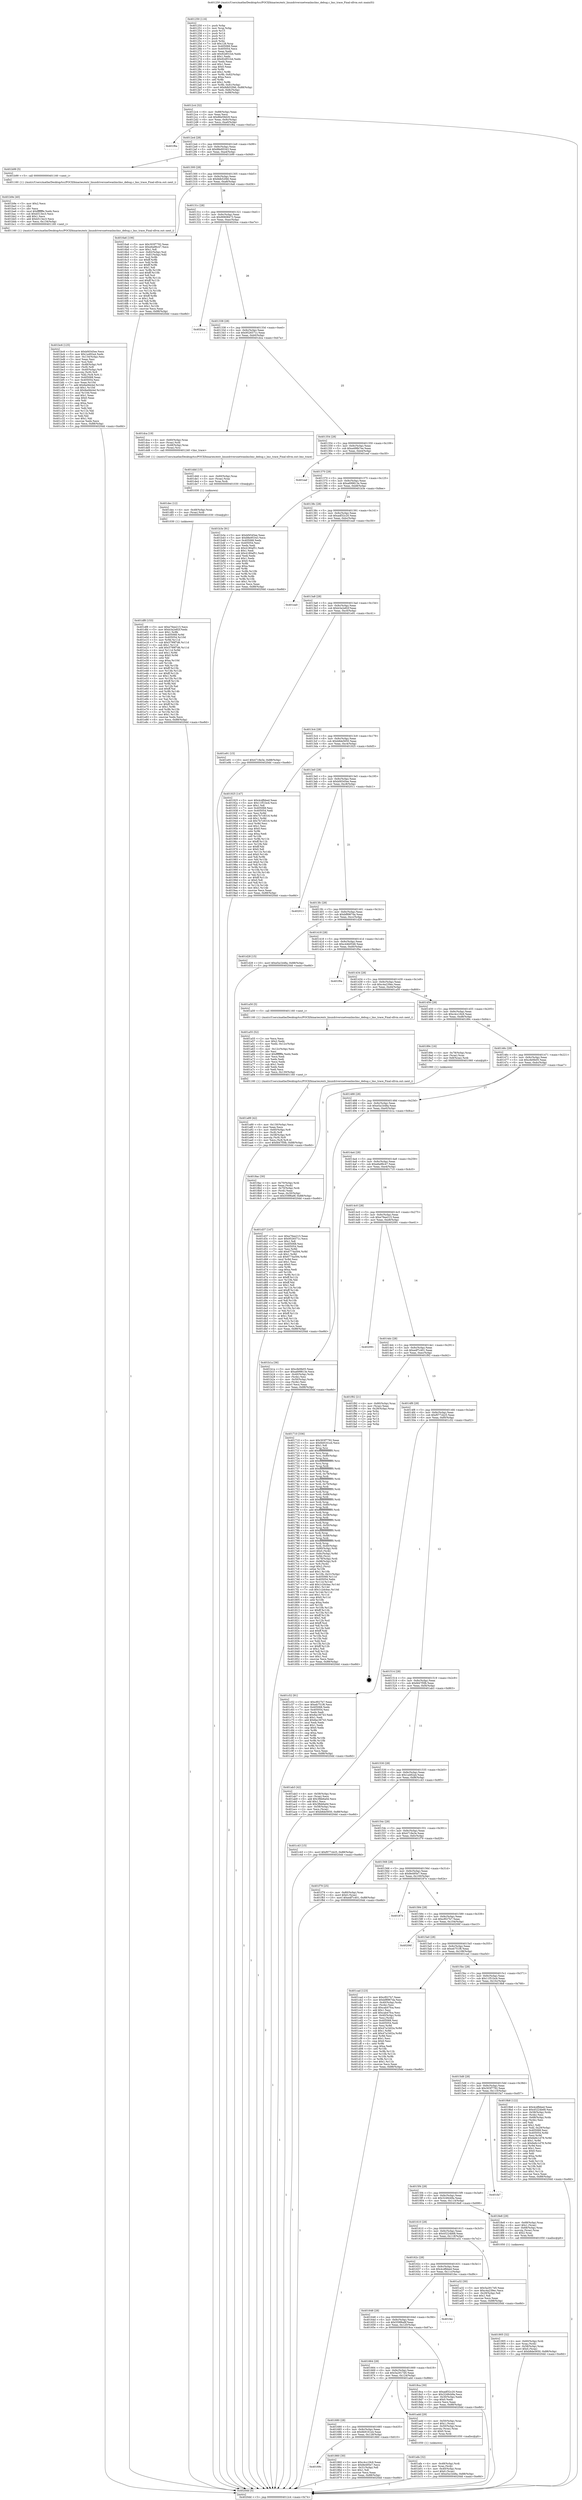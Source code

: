 digraph "0x401250" {
  label = "0x401250 (/mnt/c/Users/mathe/Desktop/tcc/POCII/binaries/extr_linuxdriversnetwanlmclmc_debug.c_lmc_trace_Final-ollvm.out::main(0))"
  labelloc = "t"
  node[shape=record]

  Entry [label="",width=0.3,height=0.3,shape=circle,fillcolor=black,style=filled]
  "0x4012c4" [label="{
     0x4012c4 [32]\l
     | [instrs]\l
     &nbsp;&nbsp;0x4012c4 \<+6\>: mov -0x88(%rbp),%eax\l
     &nbsp;&nbsp;0x4012ca \<+2\>: mov %eax,%ecx\l
     &nbsp;&nbsp;0x4012cc \<+6\>: sub $0x86e59d29,%ecx\l
     &nbsp;&nbsp;0x4012d2 \<+6\>: mov %eax,-0x9c(%rbp)\l
     &nbsp;&nbsp;0x4012d8 \<+6\>: mov %ecx,-0xa0(%rbp)\l
     &nbsp;&nbsp;0x4012de \<+6\>: je 0000000000401f6a \<main+0xd1a\>\l
  }"]
  "0x401f6a" [label="{
     0x401f6a\l
  }", style=dashed]
  "0x4012e4" [label="{
     0x4012e4 [28]\l
     | [instrs]\l
     &nbsp;&nbsp;0x4012e4 \<+5\>: jmp 00000000004012e9 \<main+0x99\>\l
     &nbsp;&nbsp;0x4012e9 \<+6\>: mov -0x9c(%rbp),%eax\l
     &nbsp;&nbsp;0x4012ef \<+5\>: sub $0x88e95343,%eax\l
     &nbsp;&nbsp;0x4012f4 \<+6\>: mov %eax,-0xa4(%rbp)\l
     &nbsp;&nbsp;0x4012fa \<+6\>: je 0000000000401b99 \<main+0x949\>\l
  }"]
  Exit [label="",width=0.3,height=0.3,shape=circle,fillcolor=black,style=filled,peripheries=2]
  "0x401b99" [label="{
     0x401b99 [5]\l
     | [instrs]\l
     &nbsp;&nbsp;0x401b99 \<+5\>: call 0000000000401160 \<next_i\>\l
     | [calls]\l
     &nbsp;&nbsp;0x401160 \{1\} (/mnt/c/Users/mathe/Desktop/tcc/POCII/binaries/extr_linuxdriversnetwanlmclmc_debug.c_lmc_trace_Final-ollvm.out::next_i)\l
  }"]
  "0x401300" [label="{
     0x401300 [28]\l
     | [instrs]\l
     &nbsp;&nbsp;0x401300 \<+5\>: jmp 0000000000401305 \<main+0xb5\>\l
     &nbsp;&nbsp;0x401305 \<+6\>: mov -0x9c(%rbp),%eax\l
     &nbsp;&nbsp;0x40130b \<+5\>: sub $0x8db52f46,%eax\l
     &nbsp;&nbsp;0x401310 \<+6\>: mov %eax,-0xa8(%rbp)\l
     &nbsp;&nbsp;0x401316 \<+6\>: je 00000000004016a6 \<main+0x456\>\l
  }"]
  "0x401df8" [label="{
     0x401df8 [153]\l
     | [instrs]\l
     &nbsp;&nbsp;0x401df8 \<+5\>: mov $0xe76ee215,%ecx\l
     &nbsp;&nbsp;0x401dfd \<+5\>: mov $0xb3a2e82f,%edx\l
     &nbsp;&nbsp;0x401e02 \<+3\>: mov $0x1,%r8b\l
     &nbsp;&nbsp;0x401e05 \<+8\>: mov 0x405068,%r9d\l
     &nbsp;&nbsp;0x401e0d \<+8\>: mov 0x405054,%r10d\l
     &nbsp;&nbsp;0x401e15 \<+3\>: mov %r9d,%r11d\l
     &nbsp;&nbsp;0x401e18 \<+7\>: sub $0x5799f7d6,%r11d\l
     &nbsp;&nbsp;0x401e1f \<+4\>: sub $0x1,%r11d\l
     &nbsp;&nbsp;0x401e23 \<+7\>: add $0x5799f7d6,%r11d\l
     &nbsp;&nbsp;0x401e2a \<+4\>: imul %r11d,%r9d\l
     &nbsp;&nbsp;0x401e2e \<+4\>: and $0x1,%r9d\l
     &nbsp;&nbsp;0x401e32 \<+4\>: cmp $0x0,%r9d\l
     &nbsp;&nbsp;0x401e36 \<+3\>: sete %bl\l
     &nbsp;&nbsp;0x401e39 \<+4\>: cmp $0xa,%r10d\l
     &nbsp;&nbsp;0x401e3d \<+4\>: setl %r14b\l
     &nbsp;&nbsp;0x401e41 \<+3\>: mov %bl,%r15b\l
     &nbsp;&nbsp;0x401e44 \<+4\>: xor $0xff,%r15b\l
     &nbsp;&nbsp;0x401e48 \<+3\>: mov %r14b,%r12b\l
     &nbsp;&nbsp;0x401e4b \<+4\>: xor $0xff,%r12b\l
     &nbsp;&nbsp;0x401e4f \<+4\>: xor $0x1,%r8b\l
     &nbsp;&nbsp;0x401e53 \<+3\>: mov %r15b,%r13b\l
     &nbsp;&nbsp;0x401e56 \<+4\>: and $0xff,%r13b\l
     &nbsp;&nbsp;0x401e5a \<+3\>: and %r8b,%bl\l
     &nbsp;&nbsp;0x401e5d \<+3\>: mov %r12b,%al\l
     &nbsp;&nbsp;0x401e60 \<+2\>: and $0xff,%al\l
     &nbsp;&nbsp;0x401e62 \<+3\>: and %r8b,%r14b\l
     &nbsp;&nbsp;0x401e65 \<+3\>: or %bl,%r13b\l
     &nbsp;&nbsp;0x401e68 \<+3\>: or %r14b,%al\l
     &nbsp;&nbsp;0x401e6b \<+3\>: xor %al,%r13b\l
     &nbsp;&nbsp;0x401e6e \<+3\>: or %r12b,%r15b\l
     &nbsp;&nbsp;0x401e71 \<+4\>: xor $0xff,%r15b\l
     &nbsp;&nbsp;0x401e75 \<+4\>: or $0x1,%r8b\l
     &nbsp;&nbsp;0x401e79 \<+3\>: and %r8b,%r15b\l
     &nbsp;&nbsp;0x401e7c \<+3\>: or %r15b,%r13b\l
     &nbsp;&nbsp;0x401e7f \<+4\>: test $0x1,%r13b\l
     &nbsp;&nbsp;0x401e83 \<+3\>: cmovne %edx,%ecx\l
     &nbsp;&nbsp;0x401e86 \<+6\>: mov %ecx,-0x88(%rbp)\l
     &nbsp;&nbsp;0x401e8c \<+5\>: jmp 00000000004020dd \<main+0xe8d\>\l
  }"]
  "0x4016a6" [label="{
     0x4016a6 [106]\l
     | [instrs]\l
     &nbsp;&nbsp;0x4016a6 \<+5\>: mov $0x303f7792,%eax\l
     &nbsp;&nbsp;0x4016ab \<+5\>: mov $0xe6a96c47,%ecx\l
     &nbsp;&nbsp;0x4016b0 \<+2\>: mov $0x1,%dl\l
     &nbsp;&nbsp;0x4016b2 \<+7\>: mov -0x82(%rbp),%sil\l
     &nbsp;&nbsp;0x4016b9 \<+7\>: mov -0x81(%rbp),%dil\l
     &nbsp;&nbsp;0x4016c0 \<+3\>: mov %sil,%r8b\l
     &nbsp;&nbsp;0x4016c3 \<+4\>: xor $0xff,%r8b\l
     &nbsp;&nbsp;0x4016c7 \<+3\>: mov %dil,%r9b\l
     &nbsp;&nbsp;0x4016ca \<+4\>: xor $0xff,%r9b\l
     &nbsp;&nbsp;0x4016ce \<+3\>: xor $0x1,%dl\l
     &nbsp;&nbsp;0x4016d1 \<+3\>: mov %r8b,%r10b\l
     &nbsp;&nbsp;0x4016d4 \<+4\>: and $0xff,%r10b\l
     &nbsp;&nbsp;0x4016d8 \<+3\>: and %dl,%sil\l
     &nbsp;&nbsp;0x4016db \<+3\>: mov %r9b,%r11b\l
     &nbsp;&nbsp;0x4016de \<+4\>: and $0xff,%r11b\l
     &nbsp;&nbsp;0x4016e2 \<+3\>: and %dl,%dil\l
     &nbsp;&nbsp;0x4016e5 \<+3\>: or %sil,%r10b\l
     &nbsp;&nbsp;0x4016e8 \<+3\>: or %dil,%r11b\l
     &nbsp;&nbsp;0x4016eb \<+3\>: xor %r11b,%r10b\l
     &nbsp;&nbsp;0x4016ee \<+3\>: or %r9b,%r8b\l
     &nbsp;&nbsp;0x4016f1 \<+4\>: xor $0xff,%r8b\l
     &nbsp;&nbsp;0x4016f5 \<+3\>: or $0x1,%dl\l
     &nbsp;&nbsp;0x4016f8 \<+3\>: and %dl,%r8b\l
     &nbsp;&nbsp;0x4016fb \<+3\>: or %r8b,%r10b\l
     &nbsp;&nbsp;0x4016fe \<+4\>: test $0x1,%r10b\l
     &nbsp;&nbsp;0x401702 \<+3\>: cmovne %ecx,%eax\l
     &nbsp;&nbsp;0x401705 \<+6\>: mov %eax,-0x88(%rbp)\l
     &nbsp;&nbsp;0x40170b \<+5\>: jmp 00000000004020dd \<main+0xe8d\>\l
  }"]
  "0x40131c" [label="{
     0x40131c [28]\l
     | [instrs]\l
     &nbsp;&nbsp;0x40131c \<+5\>: jmp 0000000000401321 \<main+0xd1\>\l
     &nbsp;&nbsp;0x401321 \<+6\>: mov -0x9c(%rbp),%eax\l
     &nbsp;&nbsp;0x401327 \<+5\>: sub $0x90608473,%eax\l
     &nbsp;&nbsp;0x40132c \<+6\>: mov %eax,-0xac(%rbp)\l
     &nbsp;&nbsp;0x401332 \<+6\>: je 00000000004020ce \<main+0xe7e\>\l
  }"]
  "0x4020dd" [label="{
     0x4020dd [5]\l
     | [instrs]\l
     &nbsp;&nbsp;0x4020dd \<+5\>: jmp 00000000004012c4 \<main+0x74\>\l
  }"]
  "0x401250" [label="{
     0x401250 [116]\l
     | [instrs]\l
     &nbsp;&nbsp;0x401250 \<+1\>: push %rbp\l
     &nbsp;&nbsp;0x401251 \<+3\>: mov %rsp,%rbp\l
     &nbsp;&nbsp;0x401254 \<+2\>: push %r15\l
     &nbsp;&nbsp;0x401256 \<+2\>: push %r14\l
     &nbsp;&nbsp;0x401258 \<+2\>: push %r13\l
     &nbsp;&nbsp;0x40125a \<+2\>: push %r12\l
     &nbsp;&nbsp;0x40125c \<+1\>: push %rbx\l
     &nbsp;&nbsp;0x40125d \<+7\>: sub $0x128,%rsp\l
     &nbsp;&nbsp;0x401264 \<+7\>: mov 0x405068,%eax\l
     &nbsp;&nbsp;0x40126b \<+7\>: mov 0x405054,%ecx\l
     &nbsp;&nbsp;0x401272 \<+2\>: mov %eax,%edx\l
     &nbsp;&nbsp;0x401274 \<+6\>: add $0x92df31b4,%edx\l
     &nbsp;&nbsp;0x40127a \<+3\>: sub $0x1,%edx\l
     &nbsp;&nbsp;0x40127d \<+6\>: sub $0x92df31b4,%edx\l
     &nbsp;&nbsp;0x401283 \<+3\>: imul %edx,%eax\l
     &nbsp;&nbsp;0x401286 \<+3\>: and $0x1,%eax\l
     &nbsp;&nbsp;0x401289 \<+3\>: cmp $0x0,%eax\l
     &nbsp;&nbsp;0x40128c \<+4\>: sete %r8b\l
     &nbsp;&nbsp;0x401290 \<+4\>: and $0x1,%r8b\l
     &nbsp;&nbsp;0x401294 \<+7\>: mov %r8b,-0x82(%rbp)\l
     &nbsp;&nbsp;0x40129b \<+3\>: cmp $0xa,%ecx\l
     &nbsp;&nbsp;0x40129e \<+4\>: setl %r8b\l
     &nbsp;&nbsp;0x4012a2 \<+4\>: and $0x1,%r8b\l
     &nbsp;&nbsp;0x4012a6 \<+7\>: mov %r8b,-0x81(%rbp)\l
     &nbsp;&nbsp;0x4012ad \<+10\>: movl $0x8db52f46,-0x88(%rbp)\l
     &nbsp;&nbsp;0x4012b7 \<+6\>: mov %edi,-0x8c(%rbp)\l
     &nbsp;&nbsp;0x4012bd \<+7\>: mov %rsi,-0x98(%rbp)\l
  }"]
  "0x401dec" [label="{
     0x401dec [12]\l
     | [instrs]\l
     &nbsp;&nbsp;0x401dec \<+4\>: mov -0x48(%rbp),%rax\l
     &nbsp;&nbsp;0x401df0 \<+3\>: mov (%rax),%rdi\l
     &nbsp;&nbsp;0x401df3 \<+5\>: call 0000000000401030 \<free@plt\>\l
     | [calls]\l
     &nbsp;&nbsp;0x401030 \{1\} (unknown)\l
  }"]
  "0x4020ce" [label="{
     0x4020ce\l
  }", style=dashed]
  "0x401338" [label="{
     0x401338 [28]\l
     | [instrs]\l
     &nbsp;&nbsp;0x401338 \<+5\>: jmp 000000000040133d \<main+0xed\>\l
     &nbsp;&nbsp;0x40133d \<+6\>: mov -0x9c(%rbp),%eax\l
     &nbsp;&nbsp;0x401343 \<+5\>: sub $0x9526571c,%eax\l
     &nbsp;&nbsp;0x401348 \<+6\>: mov %eax,-0xb0(%rbp)\l
     &nbsp;&nbsp;0x40134e \<+6\>: je 0000000000401dca \<main+0xb7a\>\l
  }"]
  "0x401ddd" [label="{
     0x401ddd [15]\l
     | [instrs]\l
     &nbsp;&nbsp;0x401ddd \<+4\>: mov -0x60(%rbp),%rax\l
     &nbsp;&nbsp;0x401de1 \<+3\>: mov (%rax),%rax\l
     &nbsp;&nbsp;0x401de4 \<+3\>: mov %rax,%rdi\l
     &nbsp;&nbsp;0x401de7 \<+5\>: call 0000000000401030 \<free@plt\>\l
     | [calls]\l
     &nbsp;&nbsp;0x401030 \{1\} (unknown)\l
  }"]
  "0x401dca" [label="{
     0x401dca [19]\l
     | [instrs]\l
     &nbsp;&nbsp;0x401dca \<+4\>: mov -0x60(%rbp),%rax\l
     &nbsp;&nbsp;0x401dce \<+3\>: mov (%rax),%rdi\l
     &nbsp;&nbsp;0x401dd1 \<+4\>: mov -0x48(%rbp),%rax\l
     &nbsp;&nbsp;0x401dd5 \<+3\>: mov (%rax),%rsi\l
     &nbsp;&nbsp;0x401dd8 \<+5\>: call 0000000000401240 \<lmc_trace\>\l
     | [calls]\l
     &nbsp;&nbsp;0x401240 \{1\} (/mnt/c/Users/mathe/Desktop/tcc/POCII/binaries/extr_linuxdriversnetwanlmclmc_debug.c_lmc_trace_Final-ollvm.out::lmc_trace)\l
  }"]
  "0x401354" [label="{
     0x401354 [28]\l
     | [instrs]\l
     &nbsp;&nbsp;0x401354 \<+5\>: jmp 0000000000401359 \<main+0x109\>\l
     &nbsp;&nbsp;0x401359 \<+6\>: mov -0x9c(%rbp),%eax\l
     &nbsp;&nbsp;0x40135f \<+5\>: sub $0xa498b7ee,%eax\l
     &nbsp;&nbsp;0x401364 \<+6\>: mov %eax,-0xb4(%rbp)\l
     &nbsp;&nbsp;0x40136a \<+6\>: je 0000000000401eaf \<main+0xc5f\>\l
  }"]
  "0x401bc6" [label="{
     0x401bc6 [125]\l
     | [instrs]\l
     &nbsp;&nbsp;0x401bc6 \<+5\>: mov $0xbf4545ee,%ecx\l
     &nbsp;&nbsp;0x401bcb \<+5\>: mov $0x1a492a4,%edx\l
     &nbsp;&nbsp;0x401bd0 \<+6\>: mov -0x134(%rbp),%esi\l
     &nbsp;&nbsp;0x401bd6 \<+3\>: imul %eax,%esi\l
     &nbsp;&nbsp;0x401bd9 \<+3\>: mov %sil,%dil\l
     &nbsp;&nbsp;0x401bdc \<+4\>: mov -0x48(%rbp),%r8\l
     &nbsp;&nbsp;0x401be0 \<+3\>: mov (%r8),%r8\l
     &nbsp;&nbsp;0x401be3 \<+4\>: mov -0x40(%rbp),%r9\l
     &nbsp;&nbsp;0x401be7 \<+3\>: movslq (%r9),%r9\l
     &nbsp;&nbsp;0x401bea \<+4\>: mov %dil,(%r8,%r9,1)\l
     &nbsp;&nbsp;0x401bee \<+7\>: mov 0x405068,%eax\l
     &nbsp;&nbsp;0x401bf5 \<+7\>: mov 0x405054,%esi\l
     &nbsp;&nbsp;0x401bfc \<+3\>: mov %eax,%r10d\l
     &nbsp;&nbsp;0x401bff \<+7\>: add $0xfee9dcbd,%r10d\l
     &nbsp;&nbsp;0x401c06 \<+4\>: sub $0x1,%r10d\l
     &nbsp;&nbsp;0x401c0a \<+7\>: sub $0xfee9dcbd,%r10d\l
     &nbsp;&nbsp;0x401c11 \<+4\>: imul %r10d,%eax\l
     &nbsp;&nbsp;0x401c15 \<+3\>: and $0x1,%eax\l
     &nbsp;&nbsp;0x401c18 \<+3\>: cmp $0x0,%eax\l
     &nbsp;&nbsp;0x401c1b \<+4\>: sete %dil\l
     &nbsp;&nbsp;0x401c1f \<+3\>: cmp $0xa,%esi\l
     &nbsp;&nbsp;0x401c22 \<+4\>: setl %r11b\l
     &nbsp;&nbsp;0x401c26 \<+3\>: mov %dil,%bl\l
     &nbsp;&nbsp;0x401c29 \<+3\>: and %r11b,%bl\l
     &nbsp;&nbsp;0x401c2c \<+3\>: xor %r11b,%dil\l
     &nbsp;&nbsp;0x401c2f \<+3\>: or %dil,%bl\l
     &nbsp;&nbsp;0x401c32 \<+3\>: test $0x1,%bl\l
     &nbsp;&nbsp;0x401c35 \<+3\>: cmovne %edx,%ecx\l
     &nbsp;&nbsp;0x401c38 \<+6\>: mov %ecx,-0x88(%rbp)\l
     &nbsp;&nbsp;0x401c3e \<+5\>: jmp 00000000004020dd \<main+0xe8d\>\l
  }"]
  "0x401eaf" [label="{
     0x401eaf\l
  }", style=dashed]
  "0x401370" [label="{
     0x401370 [28]\l
     | [instrs]\l
     &nbsp;&nbsp;0x401370 \<+5\>: jmp 0000000000401375 \<main+0x125\>\l
     &nbsp;&nbsp;0x401375 \<+6\>: mov -0x9c(%rbp),%eax\l
     &nbsp;&nbsp;0x40137b \<+5\>: sub $0xa699813e,%eax\l
     &nbsp;&nbsp;0x401380 \<+6\>: mov %eax,-0xb8(%rbp)\l
     &nbsp;&nbsp;0x401386 \<+6\>: je 0000000000401b3e \<main+0x8ee\>\l
  }"]
  "0x401b9e" [label="{
     0x401b9e [40]\l
     | [instrs]\l
     &nbsp;&nbsp;0x401b9e \<+5\>: mov $0x2,%ecx\l
     &nbsp;&nbsp;0x401ba3 \<+1\>: cltd\l
     &nbsp;&nbsp;0x401ba4 \<+2\>: idiv %ecx\l
     &nbsp;&nbsp;0x401ba6 \<+6\>: imul $0xfffffffe,%edx,%ecx\l
     &nbsp;&nbsp;0x401bac \<+6\>: sub $0xb513ec3,%ecx\l
     &nbsp;&nbsp;0x401bb2 \<+3\>: add $0x1,%ecx\l
     &nbsp;&nbsp;0x401bb5 \<+6\>: add $0xb513ec3,%ecx\l
     &nbsp;&nbsp;0x401bbb \<+6\>: mov %ecx,-0x134(%rbp)\l
     &nbsp;&nbsp;0x401bc1 \<+5\>: call 0000000000401160 \<next_i\>\l
     | [calls]\l
     &nbsp;&nbsp;0x401160 \{1\} (/mnt/c/Users/mathe/Desktop/tcc/POCII/binaries/extr_linuxdriversnetwanlmclmc_debug.c_lmc_trace_Final-ollvm.out::next_i)\l
  }"]
  "0x401b3e" [label="{
     0x401b3e [91]\l
     | [instrs]\l
     &nbsp;&nbsp;0x401b3e \<+5\>: mov $0xbf4545ee,%eax\l
     &nbsp;&nbsp;0x401b43 \<+5\>: mov $0x88e95343,%ecx\l
     &nbsp;&nbsp;0x401b48 \<+7\>: mov 0x405068,%edx\l
     &nbsp;&nbsp;0x401b4f \<+7\>: mov 0x405054,%esi\l
     &nbsp;&nbsp;0x401b56 \<+2\>: mov %edx,%edi\l
     &nbsp;&nbsp;0x401b58 \<+6\>: sub $0x4180af51,%edi\l
     &nbsp;&nbsp;0x401b5e \<+3\>: sub $0x1,%edi\l
     &nbsp;&nbsp;0x401b61 \<+6\>: add $0x4180af51,%edi\l
     &nbsp;&nbsp;0x401b67 \<+3\>: imul %edi,%edx\l
     &nbsp;&nbsp;0x401b6a \<+3\>: and $0x1,%edx\l
     &nbsp;&nbsp;0x401b6d \<+3\>: cmp $0x0,%edx\l
     &nbsp;&nbsp;0x401b70 \<+4\>: sete %r8b\l
     &nbsp;&nbsp;0x401b74 \<+3\>: cmp $0xa,%esi\l
     &nbsp;&nbsp;0x401b77 \<+4\>: setl %r9b\l
     &nbsp;&nbsp;0x401b7b \<+3\>: mov %r8b,%r10b\l
     &nbsp;&nbsp;0x401b7e \<+3\>: and %r9b,%r10b\l
     &nbsp;&nbsp;0x401b81 \<+3\>: xor %r9b,%r8b\l
     &nbsp;&nbsp;0x401b84 \<+3\>: or %r8b,%r10b\l
     &nbsp;&nbsp;0x401b87 \<+4\>: test $0x1,%r10b\l
     &nbsp;&nbsp;0x401b8b \<+3\>: cmovne %ecx,%eax\l
     &nbsp;&nbsp;0x401b8e \<+6\>: mov %eax,-0x88(%rbp)\l
     &nbsp;&nbsp;0x401b94 \<+5\>: jmp 00000000004020dd \<main+0xe8d\>\l
  }"]
  "0x40138c" [label="{
     0x40138c [28]\l
     | [instrs]\l
     &nbsp;&nbsp;0x40138c \<+5\>: jmp 0000000000401391 \<main+0x141\>\l
     &nbsp;&nbsp;0x401391 \<+6\>: mov -0x9c(%rbp),%eax\l
     &nbsp;&nbsp;0x401397 \<+5\>: sub $0xadf32c20,%eax\l
     &nbsp;&nbsp;0x40139c \<+6\>: mov %eax,-0xbc(%rbp)\l
     &nbsp;&nbsp;0x4013a2 \<+6\>: je 0000000000401ea0 \<main+0xc50\>\l
  }"]
  "0x401afa" [label="{
     0x401afa [32]\l
     | [instrs]\l
     &nbsp;&nbsp;0x401afa \<+4\>: mov -0x48(%rbp),%rdi\l
     &nbsp;&nbsp;0x401afe \<+3\>: mov %rax,(%rdi)\l
     &nbsp;&nbsp;0x401b01 \<+4\>: mov -0x40(%rbp),%rax\l
     &nbsp;&nbsp;0x401b05 \<+6\>: movl $0x0,(%rax)\l
     &nbsp;&nbsp;0x401b0b \<+10\>: movl $0xe5a1b48a,-0x88(%rbp)\l
     &nbsp;&nbsp;0x401b15 \<+5\>: jmp 00000000004020dd \<main+0xe8d\>\l
  }"]
  "0x401ea0" [label="{
     0x401ea0\l
  }", style=dashed]
  "0x4013a8" [label="{
     0x4013a8 [28]\l
     | [instrs]\l
     &nbsp;&nbsp;0x4013a8 \<+5\>: jmp 00000000004013ad \<main+0x15d\>\l
     &nbsp;&nbsp;0x4013ad \<+6\>: mov -0x9c(%rbp),%eax\l
     &nbsp;&nbsp;0x4013b3 \<+5\>: sub $0xb3a2e82f,%eax\l
     &nbsp;&nbsp;0x4013b8 \<+6\>: mov %eax,-0xc0(%rbp)\l
     &nbsp;&nbsp;0x4013be \<+6\>: je 0000000000401e91 \<main+0xc41\>\l
  }"]
  "0x401a89" [label="{
     0x401a89 [42]\l
     | [instrs]\l
     &nbsp;&nbsp;0x401a89 \<+6\>: mov -0x130(%rbp),%ecx\l
     &nbsp;&nbsp;0x401a8f \<+3\>: imul %eax,%ecx\l
     &nbsp;&nbsp;0x401a92 \<+4\>: mov -0x60(%rbp),%r8\l
     &nbsp;&nbsp;0x401a96 \<+3\>: mov (%r8),%r8\l
     &nbsp;&nbsp;0x401a99 \<+4\>: mov -0x58(%rbp),%r9\l
     &nbsp;&nbsp;0x401a9d \<+3\>: movslq (%r9),%r9\l
     &nbsp;&nbsp;0x401aa0 \<+4\>: mov %ecx,(%r8,%r9,4)\l
     &nbsp;&nbsp;0x401aa4 \<+10\>: movl $0xfd47f5fb,-0x88(%rbp)\l
     &nbsp;&nbsp;0x401aae \<+5\>: jmp 00000000004020dd \<main+0xe8d\>\l
  }"]
  "0x401e91" [label="{
     0x401e91 [15]\l
     | [instrs]\l
     &nbsp;&nbsp;0x401e91 \<+10\>: movl $0x4718e3e,-0x88(%rbp)\l
     &nbsp;&nbsp;0x401e9b \<+5\>: jmp 00000000004020dd \<main+0xe8d\>\l
  }"]
  "0x4013c4" [label="{
     0x4013c4 [28]\l
     | [instrs]\l
     &nbsp;&nbsp;0x4013c4 \<+5\>: jmp 00000000004013c9 \<main+0x179\>\l
     &nbsp;&nbsp;0x4013c9 \<+6\>: mov -0x9c(%rbp),%eax\l
     &nbsp;&nbsp;0x4013cf \<+5\>: sub $0xb8de5650,%eax\l
     &nbsp;&nbsp;0x4013d4 \<+6\>: mov %eax,-0xc4(%rbp)\l
     &nbsp;&nbsp;0x4013da \<+6\>: je 0000000000401925 \<main+0x6d5\>\l
  }"]
  "0x401a55" [label="{
     0x401a55 [52]\l
     | [instrs]\l
     &nbsp;&nbsp;0x401a55 \<+2\>: xor %ecx,%ecx\l
     &nbsp;&nbsp;0x401a57 \<+5\>: mov $0x2,%edx\l
     &nbsp;&nbsp;0x401a5c \<+6\>: mov %edx,-0x12c(%rbp)\l
     &nbsp;&nbsp;0x401a62 \<+1\>: cltd\l
     &nbsp;&nbsp;0x401a63 \<+6\>: mov -0x12c(%rbp),%esi\l
     &nbsp;&nbsp;0x401a69 \<+2\>: idiv %esi\l
     &nbsp;&nbsp;0x401a6b \<+6\>: imul $0xfffffffe,%edx,%edx\l
     &nbsp;&nbsp;0x401a71 \<+2\>: mov %ecx,%edi\l
     &nbsp;&nbsp;0x401a73 \<+2\>: sub %edx,%edi\l
     &nbsp;&nbsp;0x401a75 \<+2\>: mov %ecx,%edx\l
     &nbsp;&nbsp;0x401a77 \<+3\>: sub $0x1,%edx\l
     &nbsp;&nbsp;0x401a7a \<+2\>: add %edx,%edi\l
     &nbsp;&nbsp;0x401a7c \<+2\>: sub %edi,%ecx\l
     &nbsp;&nbsp;0x401a7e \<+6\>: mov %ecx,-0x130(%rbp)\l
     &nbsp;&nbsp;0x401a84 \<+5\>: call 0000000000401160 \<next_i\>\l
     | [calls]\l
     &nbsp;&nbsp;0x401160 \{1\} (/mnt/c/Users/mathe/Desktop/tcc/POCII/binaries/extr_linuxdriversnetwanlmclmc_debug.c_lmc_trace_Final-ollvm.out::next_i)\l
  }"]
  "0x401925" [label="{
     0x401925 [147]\l
     | [instrs]\l
     &nbsp;&nbsp;0x401925 \<+5\>: mov $0x4cdfbbed,%eax\l
     &nbsp;&nbsp;0x40192a \<+5\>: mov $0x11f51bcb,%ecx\l
     &nbsp;&nbsp;0x40192f \<+2\>: mov $0x1,%dl\l
     &nbsp;&nbsp;0x401931 \<+7\>: mov 0x405068,%esi\l
     &nbsp;&nbsp;0x401938 \<+7\>: mov 0x405054,%edi\l
     &nbsp;&nbsp;0x40193f \<+3\>: mov %esi,%r8d\l
     &nbsp;&nbsp;0x401942 \<+7\>: add $0x7b7c8316,%r8d\l
     &nbsp;&nbsp;0x401949 \<+4\>: sub $0x1,%r8d\l
     &nbsp;&nbsp;0x40194d \<+7\>: sub $0x7b7c8316,%r8d\l
     &nbsp;&nbsp;0x401954 \<+4\>: imul %r8d,%esi\l
     &nbsp;&nbsp;0x401958 \<+3\>: and $0x1,%esi\l
     &nbsp;&nbsp;0x40195b \<+3\>: cmp $0x0,%esi\l
     &nbsp;&nbsp;0x40195e \<+4\>: sete %r9b\l
     &nbsp;&nbsp;0x401962 \<+3\>: cmp $0xa,%edi\l
     &nbsp;&nbsp;0x401965 \<+4\>: setl %r10b\l
     &nbsp;&nbsp;0x401969 \<+3\>: mov %r9b,%r11b\l
     &nbsp;&nbsp;0x40196c \<+4\>: xor $0xff,%r11b\l
     &nbsp;&nbsp;0x401970 \<+3\>: mov %r10b,%bl\l
     &nbsp;&nbsp;0x401973 \<+3\>: xor $0xff,%bl\l
     &nbsp;&nbsp;0x401976 \<+3\>: xor $0x0,%dl\l
     &nbsp;&nbsp;0x401979 \<+3\>: mov %r11b,%r14b\l
     &nbsp;&nbsp;0x40197c \<+4\>: and $0x0,%r14b\l
     &nbsp;&nbsp;0x401980 \<+3\>: and %dl,%r9b\l
     &nbsp;&nbsp;0x401983 \<+3\>: mov %bl,%r15b\l
     &nbsp;&nbsp;0x401986 \<+4\>: and $0x0,%r15b\l
     &nbsp;&nbsp;0x40198a \<+3\>: and %dl,%r10b\l
     &nbsp;&nbsp;0x40198d \<+3\>: or %r9b,%r14b\l
     &nbsp;&nbsp;0x401990 \<+3\>: or %r10b,%r15b\l
     &nbsp;&nbsp;0x401993 \<+3\>: xor %r15b,%r14b\l
     &nbsp;&nbsp;0x401996 \<+3\>: or %bl,%r11b\l
     &nbsp;&nbsp;0x401999 \<+4\>: xor $0xff,%r11b\l
     &nbsp;&nbsp;0x40199d \<+3\>: or $0x0,%dl\l
     &nbsp;&nbsp;0x4019a0 \<+3\>: and %dl,%r11b\l
     &nbsp;&nbsp;0x4019a3 \<+3\>: or %r11b,%r14b\l
     &nbsp;&nbsp;0x4019a6 \<+4\>: test $0x1,%r14b\l
     &nbsp;&nbsp;0x4019aa \<+3\>: cmovne %ecx,%eax\l
     &nbsp;&nbsp;0x4019ad \<+6\>: mov %eax,-0x88(%rbp)\l
     &nbsp;&nbsp;0x4019b3 \<+5\>: jmp 00000000004020dd \<main+0xe8d\>\l
  }"]
  "0x4013e0" [label="{
     0x4013e0 [28]\l
     | [instrs]\l
     &nbsp;&nbsp;0x4013e0 \<+5\>: jmp 00000000004013e5 \<main+0x195\>\l
     &nbsp;&nbsp;0x4013e5 \<+6\>: mov -0x9c(%rbp),%eax\l
     &nbsp;&nbsp;0x4013eb \<+5\>: sub $0xbf4545ee,%eax\l
     &nbsp;&nbsp;0x4013f0 \<+6\>: mov %eax,-0xc8(%rbp)\l
     &nbsp;&nbsp;0x4013f6 \<+6\>: je 0000000000402011 \<main+0xdc1\>\l
  }"]
  "0x401905" [label="{
     0x401905 [32]\l
     | [instrs]\l
     &nbsp;&nbsp;0x401905 \<+4\>: mov -0x60(%rbp),%rdi\l
     &nbsp;&nbsp;0x401909 \<+3\>: mov %rax,(%rdi)\l
     &nbsp;&nbsp;0x40190c \<+4\>: mov -0x58(%rbp),%rax\l
     &nbsp;&nbsp;0x401910 \<+6\>: movl $0x0,(%rax)\l
     &nbsp;&nbsp;0x401916 \<+10\>: movl $0xb8de5650,-0x88(%rbp)\l
     &nbsp;&nbsp;0x401920 \<+5\>: jmp 00000000004020dd \<main+0xe8d\>\l
  }"]
  "0x402011" [label="{
     0x402011\l
  }", style=dashed]
  "0x4013fc" [label="{
     0x4013fc [28]\l
     | [instrs]\l
     &nbsp;&nbsp;0x4013fc \<+5\>: jmp 0000000000401401 \<main+0x1b1\>\l
     &nbsp;&nbsp;0x401401 \<+6\>: mov -0x9c(%rbp),%eax\l
     &nbsp;&nbsp;0x401407 \<+5\>: sub $0xbf8967da,%eax\l
     &nbsp;&nbsp;0x40140c \<+6\>: mov %eax,-0xcc(%rbp)\l
     &nbsp;&nbsp;0x401412 \<+6\>: je 0000000000401d28 \<main+0xad8\>\l
  }"]
  "0x4018ac" [label="{
     0x4018ac [30]\l
     | [instrs]\l
     &nbsp;&nbsp;0x4018ac \<+4\>: mov -0x70(%rbp),%rdi\l
     &nbsp;&nbsp;0x4018b0 \<+2\>: mov %eax,(%rdi)\l
     &nbsp;&nbsp;0x4018b2 \<+4\>: mov -0x70(%rbp),%rdi\l
     &nbsp;&nbsp;0x4018b6 \<+2\>: mov (%rdi),%eax\l
     &nbsp;&nbsp;0x4018b8 \<+3\>: mov %eax,-0x30(%rbp)\l
     &nbsp;&nbsp;0x4018bb \<+10\>: movl $0x559f6a9f,-0x88(%rbp)\l
     &nbsp;&nbsp;0x4018c5 \<+5\>: jmp 00000000004020dd \<main+0xe8d\>\l
  }"]
  "0x401d28" [label="{
     0x401d28 [15]\l
     | [instrs]\l
     &nbsp;&nbsp;0x401d28 \<+10\>: movl $0xe5a1b48a,-0x88(%rbp)\l
     &nbsp;&nbsp;0x401d32 \<+5\>: jmp 00000000004020dd \<main+0xe8d\>\l
  }"]
  "0x401418" [label="{
     0x401418 [28]\l
     | [instrs]\l
     &nbsp;&nbsp;0x401418 \<+5\>: jmp 000000000040141d \<main+0x1cd\>\l
     &nbsp;&nbsp;0x40141d \<+6\>: mov -0x9c(%rbp),%eax\l
     &nbsp;&nbsp;0x401423 \<+5\>: sub $0xc44b0546,%eax\l
     &nbsp;&nbsp;0x401428 \<+6\>: mov %eax,-0xd0(%rbp)\l
     &nbsp;&nbsp;0x40142e \<+6\>: je 0000000000401f0a \<main+0xcba\>\l
  }"]
  "0x40169c" [label="{
     0x40169c\l
  }", style=dashed]
  "0x401f0a" [label="{
     0x401f0a\l
  }", style=dashed]
  "0x401434" [label="{
     0x401434 [28]\l
     | [instrs]\l
     &nbsp;&nbsp;0x401434 \<+5\>: jmp 0000000000401439 \<main+0x1e9\>\l
     &nbsp;&nbsp;0x401439 \<+6\>: mov -0x9c(%rbp),%eax\l
     &nbsp;&nbsp;0x40143f \<+5\>: sub $0xc4a239ec,%eax\l
     &nbsp;&nbsp;0x401444 \<+6\>: mov %eax,-0xd4(%rbp)\l
     &nbsp;&nbsp;0x40144a \<+6\>: je 0000000000401a50 \<main+0x800\>\l
  }"]
  "0x401860" [label="{
     0x401860 [30]\l
     | [instrs]\l
     &nbsp;&nbsp;0x401860 \<+5\>: mov $0xc4cc18c6,%eax\l
     &nbsp;&nbsp;0x401865 \<+5\>: mov $0x8e495e7,%ecx\l
     &nbsp;&nbsp;0x40186a \<+3\>: mov -0x31(%rbp),%dl\l
     &nbsp;&nbsp;0x40186d \<+3\>: test $0x1,%dl\l
     &nbsp;&nbsp;0x401870 \<+3\>: cmovne %ecx,%eax\l
     &nbsp;&nbsp;0x401873 \<+6\>: mov %eax,-0x88(%rbp)\l
     &nbsp;&nbsp;0x401879 \<+5\>: jmp 00000000004020dd \<main+0xe8d\>\l
  }"]
  "0x401a50" [label="{
     0x401a50 [5]\l
     | [instrs]\l
     &nbsp;&nbsp;0x401a50 \<+5\>: call 0000000000401160 \<next_i\>\l
     | [calls]\l
     &nbsp;&nbsp;0x401160 \{1\} (/mnt/c/Users/mathe/Desktop/tcc/POCII/binaries/extr_linuxdriversnetwanlmclmc_debug.c_lmc_trace_Final-ollvm.out::next_i)\l
  }"]
  "0x401450" [label="{
     0x401450 [28]\l
     | [instrs]\l
     &nbsp;&nbsp;0x401450 \<+5\>: jmp 0000000000401455 \<main+0x205\>\l
     &nbsp;&nbsp;0x401455 \<+6\>: mov -0x9c(%rbp),%eax\l
     &nbsp;&nbsp;0x40145b \<+5\>: sub $0xc4cc18c6,%eax\l
     &nbsp;&nbsp;0x401460 \<+6\>: mov %eax,-0xd8(%rbp)\l
     &nbsp;&nbsp;0x401466 \<+6\>: je 000000000040189c \<main+0x64c\>\l
  }"]
  "0x401680" [label="{
     0x401680 [28]\l
     | [instrs]\l
     &nbsp;&nbsp;0x401680 \<+5\>: jmp 0000000000401685 \<main+0x435\>\l
     &nbsp;&nbsp;0x401685 \<+6\>: mov -0x9c(%rbp),%eax\l
     &nbsp;&nbsp;0x40168b \<+5\>: sub $0x6b9161e4,%eax\l
     &nbsp;&nbsp;0x401690 \<+6\>: mov %eax,-0x128(%rbp)\l
     &nbsp;&nbsp;0x401696 \<+6\>: je 0000000000401860 \<main+0x610\>\l
  }"]
  "0x40189c" [label="{
     0x40189c [16]\l
     | [instrs]\l
     &nbsp;&nbsp;0x40189c \<+4\>: mov -0x78(%rbp),%rax\l
     &nbsp;&nbsp;0x4018a0 \<+3\>: mov (%rax),%rax\l
     &nbsp;&nbsp;0x4018a3 \<+4\>: mov 0x8(%rax),%rdi\l
     &nbsp;&nbsp;0x4018a7 \<+5\>: call 0000000000401060 \<atoi@plt\>\l
     | [calls]\l
     &nbsp;&nbsp;0x401060 \{1\} (unknown)\l
  }"]
  "0x40146c" [label="{
     0x40146c [28]\l
     | [instrs]\l
     &nbsp;&nbsp;0x40146c \<+5\>: jmp 0000000000401471 \<main+0x221\>\l
     &nbsp;&nbsp;0x401471 \<+6\>: mov -0x9c(%rbp),%eax\l
     &nbsp;&nbsp;0x401477 \<+5\>: sub $0xcfe0fe05,%eax\l
     &nbsp;&nbsp;0x40147c \<+6\>: mov %eax,-0xdc(%rbp)\l
     &nbsp;&nbsp;0x401482 \<+6\>: je 0000000000401d37 \<main+0xae7\>\l
  }"]
  "0x401add" [label="{
     0x401add [29]\l
     | [instrs]\l
     &nbsp;&nbsp;0x401add \<+4\>: mov -0x50(%rbp),%rax\l
     &nbsp;&nbsp;0x401ae1 \<+6\>: movl $0x1,(%rax)\l
     &nbsp;&nbsp;0x401ae7 \<+4\>: mov -0x50(%rbp),%rax\l
     &nbsp;&nbsp;0x401aeb \<+3\>: movslq (%rax),%rax\l
     &nbsp;&nbsp;0x401aee \<+4\>: shl $0x0,%rax\l
     &nbsp;&nbsp;0x401af2 \<+3\>: mov %rax,%rdi\l
     &nbsp;&nbsp;0x401af5 \<+5\>: call 0000000000401050 \<malloc@plt\>\l
     | [calls]\l
     &nbsp;&nbsp;0x401050 \{1\} (unknown)\l
  }"]
  "0x401d37" [label="{
     0x401d37 [147]\l
     | [instrs]\l
     &nbsp;&nbsp;0x401d37 \<+5\>: mov $0xe76ee215,%eax\l
     &nbsp;&nbsp;0x401d3c \<+5\>: mov $0x9526571c,%ecx\l
     &nbsp;&nbsp;0x401d41 \<+2\>: mov $0x1,%dl\l
     &nbsp;&nbsp;0x401d43 \<+7\>: mov 0x405068,%esi\l
     &nbsp;&nbsp;0x401d4a \<+7\>: mov 0x405054,%edi\l
     &nbsp;&nbsp;0x401d51 \<+3\>: mov %esi,%r8d\l
     &nbsp;&nbsp;0x401d54 \<+7\>: add $0x6774a594,%r8d\l
     &nbsp;&nbsp;0x401d5b \<+4\>: sub $0x1,%r8d\l
     &nbsp;&nbsp;0x401d5f \<+7\>: sub $0x6774a594,%r8d\l
     &nbsp;&nbsp;0x401d66 \<+4\>: imul %r8d,%esi\l
     &nbsp;&nbsp;0x401d6a \<+3\>: and $0x1,%esi\l
     &nbsp;&nbsp;0x401d6d \<+3\>: cmp $0x0,%esi\l
     &nbsp;&nbsp;0x401d70 \<+4\>: sete %r9b\l
     &nbsp;&nbsp;0x401d74 \<+3\>: cmp $0xa,%edi\l
     &nbsp;&nbsp;0x401d77 \<+4\>: setl %r10b\l
     &nbsp;&nbsp;0x401d7b \<+3\>: mov %r9b,%r11b\l
     &nbsp;&nbsp;0x401d7e \<+4\>: xor $0xff,%r11b\l
     &nbsp;&nbsp;0x401d82 \<+3\>: mov %r10b,%bl\l
     &nbsp;&nbsp;0x401d85 \<+3\>: xor $0xff,%bl\l
     &nbsp;&nbsp;0x401d88 \<+3\>: xor $0x1,%dl\l
     &nbsp;&nbsp;0x401d8b \<+3\>: mov %r11b,%r14b\l
     &nbsp;&nbsp;0x401d8e \<+4\>: and $0xff,%r14b\l
     &nbsp;&nbsp;0x401d92 \<+3\>: and %dl,%r9b\l
     &nbsp;&nbsp;0x401d95 \<+3\>: mov %bl,%r15b\l
     &nbsp;&nbsp;0x401d98 \<+4\>: and $0xff,%r15b\l
     &nbsp;&nbsp;0x401d9c \<+3\>: and %dl,%r10b\l
     &nbsp;&nbsp;0x401d9f \<+3\>: or %r9b,%r14b\l
     &nbsp;&nbsp;0x401da2 \<+3\>: or %r10b,%r15b\l
     &nbsp;&nbsp;0x401da5 \<+3\>: xor %r15b,%r14b\l
     &nbsp;&nbsp;0x401da8 \<+3\>: or %bl,%r11b\l
     &nbsp;&nbsp;0x401dab \<+4\>: xor $0xff,%r11b\l
     &nbsp;&nbsp;0x401daf \<+3\>: or $0x1,%dl\l
     &nbsp;&nbsp;0x401db2 \<+3\>: and %dl,%r11b\l
     &nbsp;&nbsp;0x401db5 \<+3\>: or %r11b,%r14b\l
     &nbsp;&nbsp;0x401db8 \<+4\>: test $0x1,%r14b\l
     &nbsp;&nbsp;0x401dbc \<+3\>: cmovne %ecx,%eax\l
     &nbsp;&nbsp;0x401dbf \<+6\>: mov %eax,-0x88(%rbp)\l
     &nbsp;&nbsp;0x401dc5 \<+5\>: jmp 00000000004020dd \<main+0xe8d\>\l
  }"]
  "0x401488" [label="{
     0x401488 [28]\l
     | [instrs]\l
     &nbsp;&nbsp;0x401488 \<+5\>: jmp 000000000040148d \<main+0x23d\>\l
     &nbsp;&nbsp;0x40148d \<+6\>: mov -0x9c(%rbp),%eax\l
     &nbsp;&nbsp;0x401493 \<+5\>: sub $0xe5a1b48a,%eax\l
     &nbsp;&nbsp;0x401498 \<+6\>: mov %eax,-0xe0(%rbp)\l
     &nbsp;&nbsp;0x40149e \<+6\>: je 0000000000401b1a \<main+0x8ca\>\l
  }"]
  "0x401664" [label="{
     0x401664 [28]\l
     | [instrs]\l
     &nbsp;&nbsp;0x401664 \<+5\>: jmp 0000000000401669 \<main+0x419\>\l
     &nbsp;&nbsp;0x401669 \<+6\>: mov -0x9c(%rbp),%eax\l
     &nbsp;&nbsp;0x40166f \<+5\>: sub $0x5a2917d5,%eax\l
     &nbsp;&nbsp;0x401674 \<+6\>: mov %eax,-0x124(%rbp)\l
     &nbsp;&nbsp;0x40167a \<+6\>: je 0000000000401add \<main+0x88d\>\l
  }"]
  "0x401b1a" [label="{
     0x401b1a [36]\l
     | [instrs]\l
     &nbsp;&nbsp;0x401b1a \<+5\>: mov $0xcfe0fe05,%eax\l
     &nbsp;&nbsp;0x401b1f \<+5\>: mov $0xa699813e,%ecx\l
     &nbsp;&nbsp;0x401b24 \<+4\>: mov -0x40(%rbp),%rdx\l
     &nbsp;&nbsp;0x401b28 \<+2\>: mov (%rdx),%esi\l
     &nbsp;&nbsp;0x401b2a \<+4\>: mov -0x50(%rbp),%rdx\l
     &nbsp;&nbsp;0x401b2e \<+2\>: cmp (%rdx),%esi\l
     &nbsp;&nbsp;0x401b30 \<+3\>: cmovl %ecx,%eax\l
     &nbsp;&nbsp;0x401b33 \<+6\>: mov %eax,-0x88(%rbp)\l
     &nbsp;&nbsp;0x401b39 \<+5\>: jmp 00000000004020dd \<main+0xe8d\>\l
  }"]
  "0x4014a4" [label="{
     0x4014a4 [28]\l
     | [instrs]\l
     &nbsp;&nbsp;0x4014a4 \<+5\>: jmp 00000000004014a9 \<main+0x259\>\l
     &nbsp;&nbsp;0x4014a9 \<+6\>: mov -0x9c(%rbp),%eax\l
     &nbsp;&nbsp;0x4014af \<+5\>: sub $0xe6a96c47,%eax\l
     &nbsp;&nbsp;0x4014b4 \<+6\>: mov %eax,-0xe4(%rbp)\l
     &nbsp;&nbsp;0x4014ba \<+6\>: je 0000000000401710 \<main+0x4c0\>\l
  }"]
  "0x4018ca" [label="{
     0x4018ca [30]\l
     | [instrs]\l
     &nbsp;&nbsp;0x4018ca \<+5\>: mov $0xadf32c20,%eax\l
     &nbsp;&nbsp;0x4018cf \<+5\>: mov $0x3249cb9a,%ecx\l
     &nbsp;&nbsp;0x4018d4 \<+3\>: mov -0x30(%rbp),%edx\l
     &nbsp;&nbsp;0x4018d7 \<+3\>: cmp $0x0,%edx\l
     &nbsp;&nbsp;0x4018da \<+3\>: cmove %ecx,%eax\l
     &nbsp;&nbsp;0x4018dd \<+6\>: mov %eax,-0x88(%rbp)\l
     &nbsp;&nbsp;0x4018e3 \<+5\>: jmp 00000000004020dd \<main+0xe8d\>\l
  }"]
  "0x401710" [label="{
     0x401710 [336]\l
     | [instrs]\l
     &nbsp;&nbsp;0x401710 \<+5\>: mov $0x303f7792,%eax\l
     &nbsp;&nbsp;0x401715 \<+5\>: mov $0x6b9161e4,%ecx\l
     &nbsp;&nbsp;0x40171a \<+2\>: mov $0x1,%dl\l
     &nbsp;&nbsp;0x40171c \<+3\>: mov %rsp,%rsi\l
     &nbsp;&nbsp;0x40171f \<+4\>: add $0xfffffffffffffff0,%rsi\l
     &nbsp;&nbsp;0x401723 \<+3\>: mov %rsi,%rsp\l
     &nbsp;&nbsp;0x401726 \<+4\>: mov %rsi,-0x80(%rbp)\l
     &nbsp;&nbsp;0x40172a \<+3\>: mov %rsp,%rsi\l
     &nbsp;&nbsp;0x40172d \<+4\>: add $0xfffffffffffffff0,%rsi\l
     &nbsp;&nbsp;0x401731 \<+3\>: mov %rsi,%rsp\l
     &nbsp;&nbsp;0x401734 \<+3\>: mov %rsp,%rdi\l
     &nbsp;&nbsp;0x401737 \<+4\>: add $0xfffffffffffffff0,%rdi\l
     &nbsp;&nbsp;0x40173b \<+3\>: mov %rdi,%rsp\l
     &nbsp;&nbsp;0x40173e \<+4\>: mov %rdi,-0x78(%rbp)\l
     &nbsp;&nbsp;0x401742 \<+3\>: mov %rsp,%rdi\l
     &nbsp;&nbsp;0x401745 \<+4\>: add $0xfffffffffffffff0,%rdi\l
     &nbsp;&nbsp;0x401749 \<+3\>: mov %rdi,%rsp\l
     &nbsp;&nbsp;0x40174c \<+4\>: mov %rdi,-0x70(%rbp)\l
     &nbsp;&nbsp;0x401750 \<+3\>: mov %rsp,%rdi\l
     &nbsp;&nbsp;0x401753 \<+4\>: add $0xfffffffffffffff0,%rdi\l
     &nbsp;&nbsp;0x401757 \<+3\>: mov %rdi,%rsp\l
     &nbsp;&nbsp;0x40175a \<+4\>: mov %rdi,-0x68(%rbp)\l
     &nbsp;&nbsp;0x40175e \<+3\>: mov %rsp,%rdi\l
     &nbsp;&nbsp;0x401761 \<+4\>: add $0xfffffffffffffff0,%rdi\l
     &nbsp;&nbsp;0x401765 \<+3\>: mov %rdi,%rsp\l
     &nbsp;&nbsp;0x401768 \<+4\>: mov %rdi,-0x60(%rbp)\l
     &nbsp;&nbsp;0x40176c \<+3\>: mov %rsp,%rdi\l
     &nbsp;&nbsp;0x40176f \<+4\>: add $0xfffffffffffffff0,%rdi\l
     &nbsp;&nbsp;0x401773 \<+3\>: mov %rdi,%rsp\l
     &nbsp;&nbsp;0x401776 \<+4\>: mov %rdi,-0x58(%rbp)\l
     &nbsp;&nbsp;0x40177a \<+3\>: mov %rsp,%rdi\l
     &nbsp;&nbsp;0x40177d \<+4\>: add $0xfffffffffffffff0,%rdi\l
     &nbsp;&nbsp;0x401781 \<+3\>: mov %rdi,%rsp\l
     &nbsp;&nbsp;0x401784 \<+4\>: mov %rdi,-0x50(%rbp)\l
     &nbsp;&nbsp;0x401788 \<+3\>: mov %rsp,%rdi\l
     &nbsp;&nbsp;0x40178b \<+4\>: add $0xfffffffffffffff0,%rdi\l
     &nbsp;&nbsp;0x40178f \<+3\>: mov %rdi,%rsp\l
     &nbsp;&nbsp;0x401792 \<+4\>: mov %rdi,-0x48(%rbp)\l
     &nbsp;&nbsp;0x401796 \<+3\>: mov %rsp,%rdi\l
     &nbsp;&nbsp;0x401799 \<+4\>: add $0xfffffffffffffff0,%rdi\l
     &nbsp;&nbsp;0x40179d \<+3\>: mov %rdi,%rsp\l
     &nbsp;&nbsp;0x4017a0 \<+4\>: mov %rdi,-0x40(%rbp)\l
     &nbsp;&nbsp;0x4017a4 \<+4\>: mov -0x80(%rbp),%rdi\l
     &nbsp;&nbsp;0x4017a8 \<+6\>: movl $0x0,(%rdi)\l
     &nbsp;&nbsp;0x4017ae \<+7\>: mov -0x8c(%rbp),%r8d\l
     &nbsp;&nbsp;0x4017b5 \<+3\>: mov %r8d,(%rsi)\l
     &nbsp;&nbsp;0x4017b8 \<+4\>: mov -0x78(%rbp),%rdi\l
     &nbsp;&nbsp;0x4017bc \<+7\>: mov -0x98(%rbp),%r9\l
     &nbsp;&nbsp;0x4017c3 \<+3\>: mov %r9,(%rdi)\l
     &nbsp;&nbsp;0x4017c6 \<+3\>: cmpl $0x2,(%rsi)\l
     &nbsp;&nbsp;0x4017c9 \<+4\>: setne %r10b\l
     &nbsp;&nbsp;0x4017cd \<+4\>: and $0x1,%r10b\l
     &nbsp;&nbsp;0x4017d1 \<+4\>: mov %r10b,-0x31(%rbp)\l
     &nbsp;&nbsp;0x4017d5 \<+8\>: mov 0x405068,%r11d\l
     &nbsp;&nbsp;0x4017dd \<+7\>: mov 0x405054,%ebx\l
     &nbsp;&nbsp;0x4017e4 \<+3\>: mov %r11d,%r14d\l
     &nbsp;&nbsp;0x4017e7 \<+7\>: add $0x1c2dcbac,%r14d\l
     &nbsp;&nbsp;0x4017ee \<+4\>: sub $0x1,%r14d\l
     &nbsp;&nbsp;0x4017f2 \<+7\>: sub $0x1c2dcbac,%r14d\l
     &nbsp;&nbsp;0x4017f9 \<+4\>: imul %r14d,%r11d\l
     &nbsp;&nbsp;0x4017fd \<+4\>: and $0x1,%r11d\l
     &nbsp;&nbsp;0x401801 \<+4\>: cmp $0x0,%r11d\l
     &nbsp;&nbsp;0x401805 \<+4\>: sete %r10b\l
     &nbsp;&nbsp;0x401809 \<+3\>: cmp $0xa,%ebx\l
     &nbsp;&nbsp;0x40180c \<+4\>: setl %r15b\l
     &nbsp;&nbsp;0x401810 \<+3\>: mov %r10b,%r12b\l
     &nbsp;&nbsp;0x401813 \<+4\>: xor $0xff,%r12b\l
     &nbsp;&nbsp;0x401817 \<+3\>: mov %r15b,%r13b\l
     &nbsp;&nbsp;0x40181a \<+4\>: xor $0xff,%r13b\l
     &nbsp;&nbsp;0x40181e \<+3\>: xor $0x1,%dl\l
     &nbsp;&nbsp;0x401821 \<+3\>: mov %r12b,%sil\l
     &nbsp;&nbsp;0x401824 \<+4\>: and $0xff,%sil\l
     &nbsp;&nbsp;0x401828 \<+3\>: and %dl,%r10b\l
     &nbsp;&nbsp;0x40182b \<+3\>: mov %r13b,%dil\l
     &nbsp;&nbsp;0x40182e \<+4\>: and $0xff,%dil\l
     &nbsp;&nbsp;0x401832 \<+3\>: and %dl,%r15b\l
     &nbsp;&nbsp;0x401835 \<+3\>: or %r10b,%sil\l
     &nbsp;&nbsp;0x401838 \<+3\>: or %r15b,%dil\l
     &nbsp;&nbsp;0x40183b \<+3\>: xor %dil,%sil\l
     &nbsp;&nbsp;0x40183e \<+3\>: or %r13b,%r12b\l
     &nbsp;&nbsp;0x401841 \<+4\>: xor $0xff,%r12b\l
     &nbsp;&nbsp;0x401845 \<+3\>: or $0x1,%dl\l
     &nbsp;&nbsp;0x401848 \<+3\>: and %dl,%r12b\l
     &nbsp;&nbsp;0x40184b \<+3\>: or %r12b,%sil\l
     &nbsp;&nbsp;0x40184e \<+4\>: test $0x1,%sil\l
     &nbsp;&nbsp;0x401852 \<+3\>: cmovne %ecx,%eax\l
     &nbsp;&nbsp;0x401855 \<+6\>: mov %eax,-0x88(%rbp)\l
     &nbsp;&nbsp;0x40185b \<+5\>: jmp 00000000004020dd \<main+0xe8d\>\l
  }"]
  "0x4014c0" [label="{
     0x4014c0 [28]\l
     | [instrs]\l
     &nbsp;&nbsp;0x4014c0 \<+5\>: jmp 00000000004014c5 \<main+0x275\>\l
     &nbsp;&nbsp;0x4014c5 \<+6\>: mov -0x9c(%rbp),%eax\l
     &nbsp;&nbsp;0x4014cb \<+5\>: sub $0xe76ee215,%eax\l
     &nbsp;&nbsp;0x4014d0 \<+6\>: mov %eax,-0xe8(%rbp)\l
     &nbsp;&nbsp;0x4014d6 \<+6\>: je 0000000000402091 \<main+0xe41\>\l
  }"]
  "0x401648" [label="{
     0x401648 [28]\l
     | [instrs]\l
     &nbsp;&nbsp;0x401648 \<+5\>: jmp 000000000040164d \<main+0x3fd\>\l
     &nbsp;&nbsp;0x40164d \<+6\>: mov -0x9c(%rbp),%eax\l
     &nbsp;&nbsp;0x401653 \<+5\>: sub $0x559f6a9f,%eax\l
     &nbsp;&nbsp;0x401658 \<+6\>: mov %eax,-0x120(%rbp)\l
     &nbsp;&nbsp;0x40165e \<+6\>: je 00000000004018ca \<main+0x67a\>\l
  }"]
  "0x401fec" [label="{
     0x401fec\l
  }", style=dashed]
  "0x402091" [label="{
     0x402091\l
  }", style=dashed]
  "0x4014dc" [label="{
     0x4014dc [28]\l
     | [instrs]\l
     &nbsp;&nbsp;0x4014dc \<+5\>: jmp 00000000004014e1 \<main+0x291\>\l
     &nbsp;&nbsp;0x4014e1 \<+6\>: mov -0x9c(%rbp),%eax\l
     &nbsp;&nbsp;0x4014e7 \<+5\>: sub $0xedf7c401,%eax\l
     &nbsp;&nbsp;0x4014ec \<+6\>: mov %eax,-0xec(%rbp)\l
     &nbsp;&nbsp;0x4014f2 \<+6\>: je 0000000000401f92 \<main+0xd42\>\l
  }"]
  "0x40162c" [label="{
     0x40162c [28]\l
     | [instrs]\l
     &nbsp;&nbsp;0x40162c \<+5\>: jmp 0000000000401631 \<main+0x3e1\>\l
     &nbsp;&nbsp;0x401631 \<+6\>: mov -0x9c(%rbp),%eax\l
     &nbsp;&nbsp;0x401637 \<+5\>: sub $0x4cdfbbed,%eax\l
     &nbsp;&nbsp;0x40163c \<+6\>: mov %eax,-0x11c(%rbp)\l
     &nbsp;&nbsp;0x401642 \<+6\>: je 0000000000401fec \<main+0xd9c\>\l
  }"]
  "0x401f92" [label="{
     0x401f92 [21]\l
     | [instrs]\l
     &nbsp;&nbsp;0x401f92 \<+4\>: mov -0x80(%rbp),%rax\l
     &nbsp;&nbsp;0x401f96 \<+2\>: mov (%rax),%eax\l
     &nbsp;&nbsp;0x401f98 \<+4\>: lea -0x28(%rbp),%rsp\l
     &nbsp;&nbsp;0x401f9c \<+1\>: pop %rbx\l
     &nbsp;&nbsp;0x401f9d \<+2\>: pop %r12\l
     &nbsp;&nbsp;0x401f9f \<+2\>: pop %r13\l
     &nbsp;&nbsp;0x401fa1 \<+2\>: pop %r14\l
     &nbsp;&nbsp;0x401fa3 \<+2\>: pop %r15\l
     &nbsp;&nbsp;0x401fa5 \<+1\>: pop %rbp\l
     &nbsp;&nbsp;0x401fa6 \<+1\>: ret\l
  }"]
  "0x4014f8" [label="{
     0x4014f8 [28]\l
     | [instrs]\l
     &nbsp;&nbsp;0x4014f8 \<+5\>: jmp 00000000004014fd \<main+0x2ad\>\l
     &nbsp;&nbsp;0x4014fd \<+6\>: mov -0x9c(%rbp),%eax\l
     &nbsp;&nbsp;0x401503 \<+5\>: sub $0xf077cb25,%eax\l
     &nbsp;&nbsp;0x401508 \<+6\>: mov %eax,-0xf0(%rbp)\l
     &nbsp;&nbsp;0x40150e \<+6\>: je 0000000000401c52 \<main+0xa02\>\l
  }"]
  "0x401a32" [label="{
     0x401a32 [30]\l
     | [instrs]\l
     &nbsp;&nbsp;0x401a32 \<+5\>: mov $0x5a2917d5,%eax\l
     &nbsp;&nbsp;0x401a37 \<+5\>: mov $0xc4a239ec,%ecx\l
     &nbsp;&nbsp;0x401a3c \<+3\>: mov -0x29(%rbp),%dl\l
     &nbsp;&nbsp;0x401a3f \<+3\>: test $0x1,%dl\l
     &nbsp;&nbsp;0x401a42 \<+3\>: cmovne %ecx,%eax\l
     &nbsp;&nbsp;0x401a45 \<+6\>: mov %eax,-0x88(%rbp)\l
     &nbsp;&nbsp;0x401a4b \<+5\>: jmp 00000000004020dd \<main+0xe8d\>\l
  }"]
  "0x401c52" [label="{
     0x401c52 [91]\l
     | [instrs]\l
     &nbsp;&nbsp;0x401c52 \<+5\>: mov $0xcf027b7,%eax\l
     &nbsp;&nbsp;0x401c57 \<+5\>: mov $0xeb751f6,%ecx\l
     &nbsp;&nbsp;0x401c5c \<+7\>: mov 0x405068,%edx\l
     &nbsp;&nbsp;0x401c63 \<+7\>: mov 0x405054,%esi\l
     &nbsp;&nbsp;0x401c6a \<+2\>: mov %edx,%edi\l
     &nbsp;&nbsp;0x401c6c \<+6\>: sub $0x8ac36743,%edi\l
     &nbsp;&nbsp;0x401c72 \<+3\>: sub $0x1,%edi\l
     &nbsp;&nbsp;0x401c75 \<+6\>: add $0x8ac36743,%edi\l
     &nbsp;&nbsp;0x401c7b \<+3\>: imul %edi,%edx\l
     &nbsp;&nbsp;0x401c7e \<+3\>: and $0x1,%edx\l
     &nbsp;&nbsp;0x401c81 \<+3\>: cmp $0x0,%edx\l
     &nbsp;&nbsp;0x401c84 \<+4\>: sete %r8b\l
     &nbsp;&nbsp;0x401c88 \<+3\>: cmp $0xa,%esi\l
     &nbsp;&nbsp;0x401c8b \<+4\>: setl %r9b\l
     &nbsp;&nbsp;0x401c8f \<+3\>: mov %r8b,%r10b\l
     &nbsp;&nbsp;0x401c92 \<+3\>: and %r9b,%r10b\l
     &nbsp;&nbsp;0x401c95 \<+3\>: xor %r9b,%r8b\l
     &nbsp;&nbsp;0x401c98 \<+3\>: or %r8b,%r10b\l
     &nbsp;&nbsp;0x401c9b \<+4\>: test $0x1,%r10b\l
     &nbsp;&nbsp;0x401c9f \<+3\>: cmovne %ecx,%eax\l
     &nbsp;&nbsp;0x401ca2 \<+6\>: mov %eax,-0x88(%rbp)\l
     &nbsp;&nbsp;0x401ca8 \<+5\>: jmp 00000000004020dd \<main+0xe8d\>\l
  }"]
  "0x401514" [label="{
     0x401514 [28]\l
     | [instrs]\l
     &nbsp;&nbsp;0x401514 \<+5\>: jmp 0000000000401519 \<main+0x2c9\>\l
     &nbsp;&nbsp;0x401519 \<+6\>: mov -0x9c(%rbp),%eax\l
     &nbsp;&nbsp;0x40151f \<+5\>: sub $0xfd47f5fb,%eax\l
     &nbsp;&nbsp;0x401524 \<+6\>: mov %eax,-0xf4(%rbp)\l
     &nbsp;&nbsp;0x40152a \<+6\>: je 0000000000401ab3 \<main+0x863\>\l
  }"]
  "0x401610" [label="{
     0x401610 [28]\l
     | [instrs]\l
     &nbsp;&nbsp;0x401610 \<+5\>: jmp 0000000000401615 \<main+0x3c5\>\l
     &nbsp;&nbsp;0x401615 \<+6\>: mov -0x9c(%rbp),%eax\l
     &nbsp;&nbsp;0x40161b \<+5\>: sub $0x45224b68,%eax\l
     &nbsp;&nbsp;0x401620 \<+6\>: mov %eax,-0x118(%rbp)\l
     &nbsp;&nbsp;0x401626 \<+6\>: je 0000000000401a32 \<main+0x7e2\>\l
  }"]
  "0x401ab3" [label="{
     0x401ab3 [42]\l
     | [instrs]\l
     &nbsp;&nbsp;0x401ab3 \<+4\>: mov -0x58(%rbp),%rax\l
     &nbsp;&nbsp;0x401ab7 \<+2\>: mov (%rax),%ecx\l
     &nbsp;&nbsp;0x401ab9 \<+6\>: add $0x3fbb6a0d,%ecx\l
     &nbsp;&nbsp;0x401abf \<+3\>: add $0x1,%ecx\l
     &nbsp;&nbsp;0x401ac2 \<+6\>: sub $0x3fbb6a0d,%ecx\l
     &nbsp;&nbsp;0x401ac8 \<+4\>: mov -0x58(%rbp),%rax\l
     &nbsp;&nbsp;0x401acc \<+2\>: mov %ecx,(%rax)\l
     &nbsp;&nbsp;0x401ace \<+10\>: movl $0xb8de5650,-0x88(%rbp)\l
     &nbsp;&nbsp;0x401ad8 \<+5\>: jmp 00000000004020dd \<main+0xe8d\>\l
  }"]
  "0x401530" [label="{
     0x401530 [28]\l
     | [instrs]\l
     &nbsp;&nbsp;0x401530 \<+5\>: jmp 0000000000401535 \<main+0x2e5\>\l
     &nbsp;&nbsp;0x401535 \<+6\>: mov -0x9c(%rbp),%eax\l
     &nbsp;&nbsp;0x40153b \<+5\>: sub $0x1a492a4,%eax\l
     &nbsp;&nbsp;0x401540 \<+6\>: mov %eax,-0xf8(%rbp)\l
     &nbsp;&nbsp;0x401546 \<+6\>: je 0000000000401c43 \<main+0x9f3\>\l
  }"]
  "0x4018e8" [label="{
     0x4018e8 [29]\l
     | [instrs]\l
     &nbsp;&nbsp;0x4018e8 \<+4\>: mov -0x68(%rbp),%rax\l
     &nbsp;&nbsp;0x4018ec \<+6\>: movl $0x1,(%rax)\l
     &nbsp;&nbsp;0x4018f2 \<+4\>: mov -0x68(%rbp),%rax\l
     &nbsp;&nbsp;0x4018f6 \<+3\>: movslq (%rax),%rax\l
     &nbsp;&nbsp;0x4018f9 \<+4\>: shl $0x2,%rax\l
     &nbsp;&nbsp;0x4018fd \<+3\>: mov %rax,%rdi\l
     &nbsp;&nbsp;0x401900 \<+5\>: call 0000000000401050 \<malloc@plt\>\l
     | [calls]\l
     &nbsp;&nbsp;0x401050 \{1\} (unknown)\l
  }"]
  "0x401c43" [label="{
     0x401c43 [15]\l
     | [instrs]\l
     &nbsp;&nbsp;0x401c43 \<+10\>: movl $0xf077cb25,-0x88(%rbp)\l
     &nbsp;&nbsp;0x401c4d \<+5\>: jmp 00000000004020dd \<main+0xe8d\>\l
  }"]
  "0x40154c" [label="{
     0x40154c [28]\l
     | [instrs]\l
     &nbsp;&nbsp;0x40154c \<+5\>: jmp 0000000000401551 \<main+0x301\>\l
     &nbsp;&nbsp;0x401551 \<+6\>: mov -0x9c(%rbp),%eax\l
     &nbsp;&nbsp;0x401557 \<+5\>: sub $0x4718e3e,%eax\l
     &nbsp;&nbsp;0x40155c \<+6\>: mov %eax,-0xfc(%rbp)\l
     &nbsp;&nbsp;0x401562 \<+6\>: je 0000000000401f79 \<main+0xd29\>\l
  }"]
  "0x4015f4" [label="{
     0x4015f4 [28]\l
     | [instrs]\l
     &nbsp;&nbsp;0x4015f4 \<+5\>: jmp 00000000004015f9 \<main+0x3a9\>\l
     &nbsp;&nbsp;0x4015f9 \<+6\>: mov -0x9c(%rbp),%eax\l
     &nbsp;&nbsp;0x4015ff \<+5\>: sub $0x3249cb9a,%eax\l
     &nbsp;&nbsp;0x401604 \<+6\>: mov %eax,-0x114(%rbp)\l
     &nbsp;&nbsp;0x40160a \<+6\>: je 00000000004018e8 \<main+0x698\>\l
  }"]
  "0x401f79" [label="{
     0x401f79 [25]\l
     | [instrs]\l
     &nbsp;&nbsp;0x401f79 \<+4\>: mov -0x80(%rbp),%rax\l
     &nbsp;&nbsp;0x401f7d \<+6\>: movl $0x0,(%rax)\l
     &nbsp;&nbsp;0x401f83 \<+10\>: movl $0xedf7c401,-0x88(%rbp)\l
     &nbsp;&nbsp;0x401f8d \<+5\>: jmp 00000000004020dd \<main+0xe8d\>\l
  }"]
  "0x401568" [label="{
     0x401568 [28]\l
     | [instrs]\l
     &nbsp;&nbsp;0x401568 \<+5\>: jmp 000000000040156d \<main+0x31d\>\l
     &nbsp;&nbsp;0x40156d \<+6\>: mov -0x9c(%rbp),%eax\l
     &nbsp;&nbsp;0x401573 \<+5\>: sub $0x8e495e7,%eax\l
     &nbsp;&nbsp;0x401578 \<+6\>: mov %eax,-0x100(%rbp)\l
     &nbsp;&nbsp;0x40157e \<+6\>: je 000000000040187e \<main+0x62e\>\l
  }"]
  "0x401fa7" [label="{
     0x401fa7\l
  }", style=dashed]
  "0x40187e" [label="{
     0x40187e\l
  }", style=dashed]
  "0x401584" [label="{
     0x401584 [28]\l
     | [instrs]\l
     &nbsp;&nbsp;0x401584 \<+5\>: jmp 0000000000401589 \<main+0x339\>\l
     &nbsp;&nbsp;0x401589 \<+6\>: mov -0x9c(%rbp),%eax\l
     &nbsp;&nbsp;0x40158f \<+5\>: sub $0xcf027b7,%eax\l
     &nbsp;&nbsp;0x401594 \<+6\>: mov %eax,-0x104(%rbp)\l
     &nbsp;&nbsp;0x40159a \<+6\>: je 000000000040206f \<main+0xe1f\>\l
  }"]
  "0x4015d8" [label="{
     0x4015d8 [28]\l
     | [instrs]\l
     &nbsp;&nbsp;0x4015d8 \<+5\>: jmp 00000000004015dd \<main+0x38d\>\l
     &nbsp;&nbsp;0x4015dd \<+6\>: mov -0x9c(%rbp),%eax\l
     &nbsp;&nbsp;0x4015e3 \<+5\>: sub $0x303f7792,%eax\l
     &nbsp;&nbsp;0x4015e8 \<+6\>: mov %eax,-0x110(%rbp)\l
     &nbsp;&nbsp;0x4015ee \<+6\>: je 0000000000401fa7 \<main+0xd57\>\l
  }"]
  "0x40206f" [label="{
     0x40206f\l
  }", style=dashed]
  "0x4015a0" [label="{
     0x4015a0 [28]\l
     | [instrs]\l
     &nbsp;&nbsp;0x4015a0 \<+5\>: jmp 00000000004015a5 \<main+0x355\>\l
     &nbsp;&nbsp;0x4015a5 \<+6\>: mov -0x9c(%rbp),%eax\l
     &nbsp;&nbsp;0x4015ab \<+5\>: sub $0xeb751f6,%eax\l
     &nbsp;&nbsp;0x4015b0 \<+6\>: mov %eax,-0x108(%rbp)\l
     &nbsp;&nbsp;0x4015b6 \<+6\>: je 0000000000401cad \<main+0xa5d\>\l
  }"]
  "0x4019b8" [label="{
     0x4019b8 [122]\l
     | [instrs]\l
     &nbsp;&nbsp;0x4019b8 \<+5\>: mov $0x4cdfbbed,%eax\l
     &nbsp;&nbsp;0x4019bd \<+5\>: mov $0x45224b68,%ecx\l
     &nbsp;&nbsp;0x4019c2 \<+4\>: mov -0x58(%rbp),%rdx\l
     &nbsp;&nbsp;0x4019c6 \<+2\>: mov (%rdx),%esi\l
     &nbsp;&nbsp;0x4019c8 \<+4\>: mov -0x68(%rbp),%rdx\l
     &nbsp;&nbsp;0x4019cc \<+2\>: cmp (%rdx),%esi\l
     &nbsp;&nbsp;0x4019ce \<+4\>: setl %dil\l
     &nbsp;&nbsp;0x4019d2 \<+4\>: and $0x1,%dil\l
     &nbsp;&nbsp;0x4019d6 \<+4\>: mov %dil,-0x29(%rbp)\l
     &nbsp;&nbsp;0x4019da \<+7\>: mov 0x405068,%esi\l
     &nbsp;&nbsp;0x4019e1 \<+8\>: mov 0x405054,%r8d\l
     &nbsp;&nbsp;0x4019e9 \<+3\>: mov %esi,%r9d\l
     &nbsp;&nbsp;0x4019ec \<+7\>: add $0x6e6c1d78,%r9d\l
     &nbsp;&nbsp;0x4019f3 \<+4\>: sub $0x1,%r9d\l
     &nbsp;&nbsp;0x4019f7 \<+7\>: sub $0x6e6c1d78,%r9d\l
     &nbsp;&nbsp;0x4019fe \<+4\>: imul %r9d,%esi\l
     &nbsp;&nbsp;0x401a02 \<+3\>: and $0x1,%esi\l
     &nbsp;&nbsp;0x401a05 \<+3\>: cmp $0x0,%esi\l
     &nbsp;&nbsp;0x401a08 \<+4\>: sete %dil\l
     &nbsp;&nbsp;0x401a0c \<+4\>: cmp $0xa,%r8d\l
     &nbsp;&nbsp;0x401a10 \<+4\>: setl %r10b\l
     &nbsp;&nbsp;0x401a14 \<+3\>: mov %dil,%r11b\l
     &nbsp;&nbsp;0x401a17 \<+3\>: and %r10b,%r11b\l
     &nbsp;&nbsp;0x401a1a \<+3\>: xor %r10b,%dil\l
     &nbsp;&nbsp;0x401a1d \<+3\>: or %dil,%r11b\l
     &nbsp;&nbsp;0x401a20 \<+4\>: test $0x1,%r11b\l
     &nbsp;&nbsp;0x401a24 \<+3\>: cmovne %ecx,%eax\l
     &nbsp;&nbsp;0x401a27 \<+6\>: mov %eax,-0x88(%rbp)\l
     &nbsp;&nbsp;0x401a2d \<+5\>: jmp 00000000004020dd \<main+0xe8d\>\l
  }"]
  "0x401cad" [label="{
     0x401cad [123]\l
     | [instrs]\l
     &nbsp;&nbsp;0x401cad \<+5\>: mov $0xcf027b7,%eax\l
     &nbsp;&nbsp;0x401cb2 \<+5\>: mov $0xbf8967da,%ecx\l
     &nbsp;&nbsp;0x401cb7 \<+4\>: mov -0x40(%rbp),%rdx\l
     &nbsp;&nbsp;0x401cbb \<+2\>: mov (%rdx),%esi\l
     &nbsp;&nbsp;0x401cbd \<+6\>: sub $0xcab47fca,%esi\l
     &nbsp;&nbsp;0x401cc3 \<+3\>: add $0x1,%esi\l
     &nbsp;&nbsp;0x401cc6 \<+6\>: add $0xcab47fca,%esi\l
     &nbsp;&nbsp;0x401ccc \<+4\>: mov -0x40(%rbp),%rdx\l
     &nbsp;&nbsp;0x401cd0 \<+2\>: mov %esi,(%rdx)\l
     &nbsp;&nbsp;0x401cd2 \<+7\>: mov 0x405068,%esi\l
     &nbsp;&nbsp;0x401cd9 \<+7\>: mov 0x405054,%edi\l
     &nbsp;&nbsp;0x401ce0 \<+3\>: mov %esi,%r8d\l
     &nbsp;&nbsp;0x401ce3 \<+7\>: sub $0x47a1b02a,%r8d\l
     &nbsp;&nbsp;0x401cea \<+4\>: sub $0x1,%r8d\l
     &nbsp;&nbsp;0x401cee \<+7\>: add $0x47a1b02a,%r8d\l
     &nbsp;&nbsp;0x401cf5 \<+4\>: imul %r8d,%esi\l
     &nbsp;&nbsp;0x401cf9 \<+3\>: and $0x1,%esi\l
     &nbsp;&nbsp;0x401cfc \<+3\>: cmp $0x0,%esi\l
     &nbsp;&nbsp;0x401cff \<+4\>: sete %r9b\l
     &nbsp;&nbsp;0x401d03 \<+3\>: cmp $0xa,%edi\l
     &nbsp;&nbsp;0x401d06 \<+4\>: setl %r10b\l
     &nbsp;&nbsp;0x401d0a \<+3\>: mov %r9b,%r11b\l
     &nbsp;&nbsp;0x401d0d \<+3\>: and %r10b,%r11b\l
     &nbsp;&nbsp;0x401d10 \<+3\>: xor %r10b,%r9b\l
     &nbsp;&nbsp;0x401d13 \<+3\>: or %r9b,%r11b\l
     &nbsp;&nbsp;0x401d16 \<+4\>: test $0x1,%r11b\l
     &nbsp;&nbsp;0x401d1a \<+3\>: cmovne %ecx,%eax\l
     &nbsp;&nbsp;0x401d1d \<+6\>: mov %eax,-0x88(%rbp)\l
     &nbsp;&nbsp;0x401d23 \<+5\>: jmp 00000000004020dd \<main+0xe8d\>\l
  }"]
  "0x4015bc" [label="{
     0x4015bc [28]\l
     | [instrs]\l
     &nbsp;&nbsp;0x4015bc \<+5\>: jmp 00000000004015c1 \<main+0x371\>\l
     &nbsp;&nbsp;0x4015c1 \<+6\>: mov -0x9c(%rbp),%eax\l
     &nbsp;&nbsp;0x4015c7 \<+5\>: sub $0x11f51bcb,%eax\l
     &nbsp;&nbsp;0x4015cc \<+6\>: mov %eax,-0x10c(%rbp)\l
     &nbsp;&nbsp;0x4015d2 \<+6\>: je 00000000004019b8 \<main+0x768\>\l
  }"]
  Entry -> "0x401250" [label=" 1"]
  "0x4012c4" -> "0x401f6a" [label=" 0"]
  "0x4012c4" -> "0x4012e4" [label=" 28"]
  "0x401f92" -> Exit [label=" 1"]
  "0x4012e4" -> "0x401b99" [label=" 1"]
  "0x4012e4" -> "0x401300" [label=" 27"]
  "0x401f79" -> "0x4020dd" [label=" 1"]
  "0x401300" -> "0x4016a6" [label=" 1"]
  "0x401300" -> "0x40131c" [label=" 26"]
  "0x4016a6" -> "0x4020dd" [label=" 1"]
  "0x401250" -> "0x4012c4" [label=" 1"]
  "0x4020dd" -> "0x4012c4" [label=" 27"]
  "0x401e91" -> "0x4020dd" [label=" 1"]
  "0x40131c" -> "0x4020ce" [label=" 0"]
  "0x40131c" -> "0x401338" [label=" 26"]
  "0x401df8" -> "0x4020dd" [label=" 1"]
  "0x401338" -> "0x401dca" [label=" 1"]
  "0x401338" -> "0x401354" [label=" 25"]
  "0x401dec" -> "0x401df8" [label=" 1"]
  "0x401354" -> "0x401eaf" [label=" 0"]
  "0x401354" -> "0x401370" [label=" 25"]
  "0x401ddd" -> "0x401dec" [label=" 1"]
  "0x401370" -> "0x401b3e" [label=" 1"]
  "0x401370" -> "0x40138c" [label=" 24"]
  "0x401dca" -> "0x401ddd" [label=" 1"]
  "0x40138c" -> "0x401ea0" [label=" 0"]
  "0x40138c" -> "0x4013a8" [label=" 24"]
  "0x401d37" -> "0x4020dd" [label=" 1"]
  "0x4013a8" -> "0x401e91" [label=" 1"]
  "0x4013a8" -> "0x4013c4" [label=" 23"]
  "0x401d28" -> "0x4020dd" [label=" 1"]
  "0x4013c4" -> "0x401925" [label=" 2"]
  "0x4013c4" -> "0x4013e0" [label=" 21"]
  "0x401cad" -> "0x4020dd" [label=" 1"]
  "0x4013e0" -> "0x402011" [label=" 0"]
  "0x4013e0" -> "0x4013fc" [label=" 21"]
  "0x401c52" -> "0x4020dd" [label=" 1"]
  "0x4013fc" -> "0x401d28" [label=" 1"]
  "0x4013fc" -> "0x401418" [label=" 20"]
  "0x401c43" -> "0x4020dd" [label=" 1"]
  "0x401418" -> "0x401f0a" [label=" 0"]
  "0x401418" -> "0x401434" [label=" 20"]
  "0x401bc6" -> "0x4020dd" [label=" 1"]
  "0x401434" -> "0x401a50" [label=" 1"]
  "0x401434" -> "0x401450" [label=" 19"]
  "0x401b9e" -> "0x401bc6" [label=" 1"]
  "0x401450" -> "0x40189c" [label=" 1"]
  "0x401450" -> "0x40146c" [label=" 18"]
  "0x401b3e" -> "0x4020dd" [label=" 1"]
  "0x40146c" -> "0x401d37" [label=" 1"]
  "0x40146c" -> "0x401488" [label=" 17"]
  "0x401b1a" -> "0x4020dd" [label=" 2"]
  "0x401488" -> "0x401b1a" [label=" 2"]
  "0x401488" -> "0x4014a4" [label=" 15"]
  "0x401add" -> "0x401afa" [label=" 1"]
  "0x4014a4" -> "0x401710" [label=" 1"]
  "0x4014a4" -> "0x4014c0" [label=" 14"]
  "0x401ab3" -> "0x4020dd" [label=" 1"]
  "0x401710" -> "0x4020dd" [label=" 1"]
  "0x401a55" -> "0x401a89" [label=" 1"]
  "0x4014c0" -> "0x402091" [label=" 0"]
  "0x4014c0" -> "0x4014dc" [label=" 14"]
  "0x401a50" -> "0x401a55" [label=" 1"]
  "0x4014dc" -> "0x401f92" [label=" 1"]
  "0x4014dc" -> "0x4014f8" [label=" 13"]
  "0x4019b8" -> "0x4020dd" [label=" 2"]
  "0x4014f8" -> "0x401c52" [label=" 1"]
  "0x4014f8" -> "0x401514" [label=" 12"]
  "0x401925" -> "0x4020dd" [label=" 2"]
  "0x401514" -> "0x401ab3" [label=" 1"]
  "0x401514" -> "0x401530" [label=" 11"]
  "0x4018e8" -> "0x401905" [label=" 1"]
  "0x401530" -> "0x401c43" [label=" 1"]
  "0x401530" -> "0x40154c" [label=" 10"]
  "0x4018ca" -> "0x4020dd" [label=" 1"]
  "0x40154c" -> "0x401f79" [label=" 1"]
  "0x40154c" -> "0x401568" [label=" 9"]
  "0x40189c" -> "0x4018ac" [label=" 1"]
  "0x401568" -> "0x40187e" [label=" 0"]
  "0x401568" -> "0x401584" [label=" 9"]
  "0x401860" -> "0x4020dd" [label=" 1"]
  "0x401584" -> "0x40206f" [label=" 0"]
  "0x401584" -> "0x4015a0" [label=" 9"]
  "0x401680" -> "0x401860" [label=" 1"]
  "0x4015a0" -> "0x401cad" [label=" 1"]
  "0x4015a0" -> "0x4015bc" [label=" 8"]
  "0x401b99" -> "0x401b9e" [label=" 1"]
  "0x4015bc" -> "0x4019b8" [label=" 2"]
  "0x4015bc" -> "0x4015d8" [label=" 6"]
  "0x401680" -> "0x40169c" [label=" 0"]
  "0x4015d8" -> "0x401fa7" [label=" 0"]
  "0x4015d8" -> "0x4015f4" [label=" 6"]
  "0x4018ac" -> "0x4020dd" [label=" 1"]
  "0x4015f4" -> "0x4018e8" [label=" 1"]
  "0x4015f4" -> "0x401610" [label=" 5"]
  "0x401905" -> "0x4020dd" [label=" 1"]
  "0x401610" -> "0x401a32" [label=" 2"]
  "0x401610" -> "0x40162c" [label=" 3"]
  "0x401a32" -> "0x4020dd" [label=" 2"]
  "0x40162c" -> "0x401fec" [label=" 0"]
  "0x40162c" -> "0x401648" [label=" 3"]
  "0x401a89" -> "0x4020dd" [label=" 1"]
  "0x401648" -> "0x4018ca" [label=" 1"]
  "0x401648" -> "0x401664" [label=" 2"]
  "0x401afa" -> "0x4020dd" [label=" 1"]
  "0x401664" -> "0x401add" [label=" 1"]
  "0x401664" -> "0x401680" [label=" 1"]
}
